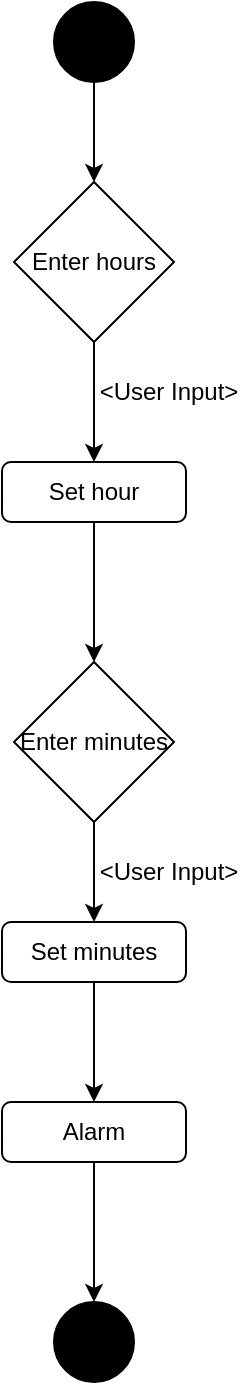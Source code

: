 <mxfile version="17.2.3" type="device"><diagram id="1b4lNE578k0gIrHNusJS" name="Page-1"><mxGraphModel dx="1422" dy="762" grid="1" gridSize="10" guides="1" tooltips="1" connect="1" arrows="1" fold="1" page="1" pageScale="1" pageWidth="850" pageHeight="1100" math="0" shadow="0"><root><mxCell id="0"/><mxCell id="1" parent="0"/><mxCell id="6JKn9_62yrSspDNGnoxe-31" style="edgeStyle=orthogonalEdgeStyle;rounded=0;orthogonalLoop=1;jettySize=auto;html=1;entryX=0.5;entryY=0;entryDx=0;entryDy=0;" parent="1" source="6JKn9_62yrSspDNGnoxe-2" target="6JKn9_62yrSspDNGnoxe-28" edge="1"><mxGeometry relative="1" as="geometry"/></mxCell><mxCell id="6JKn9_62yrSspDNGnoxe-2" value="" style="ellipse;whiteSpace=wrap;html=1;aspect=fixed;fillColor=#000000;" parent="1" vertex="1"><mxGeometry x="405" y="20" width="40" height="40" as="geometry"/></mxCell><mxCell id="nChodp4pPaq0Lc2LSw-g-5" style="edgeStyle=orthogonalEdgeStyle;rounded=0;orthogonalLoop=1;jettySize=auto;html=1;" edge="1" parent="1" source="6JKn9_62yrSspDNGnoxe-4" target="6JKn9_62yrSspDNGnoxe-6"><mxGeometry relative="1" as="geometry"/></mxCell><mxCell id="6JKn9_62yrSspDNGnoxe-4" value="Set hour" style="rounded=1;whiteSpace=wrap;html=1;fillColor=none;" parent="1" vertex="1"><mxGeometry x="379" y="250" width="92" height="30" as="geometry"/></mxCell><mxCell id="nChodp4pPaq0Lc2LSw-g-8" style="edgeStyle=orthogonalEdgeStyle;rounded=0;orthogonalLoop=1;jettySize=auto;html=1;entryX=0.5;entryY=0;entryDx=0;entryDy=0;" edge="1" parent="1" source="6JKn9_62yrSspDNGnoxe-5" target="6JKn9_62yrSspDNGnoxe-7"><mxGeometry relative="1" as="geometry"/></mxCell><mxCell id="6JKn9_62yrSspDNGnoxe-5" value="Set minutes" style="rounded=1;whiteSpace=wrap;html=1;fillColor=none;" parent="1" vertex="1"><mxGeometry x="379" y="480" width="92" height="30" as="geometry"/></mxCell><mxCell id="nChodp4pPaq0Lc2LSw-g-6" style="edgeStyle=orthogonalEdgeStyle;rounded=0;orthogonalLoop=1;jettySize=auto;html=1;entryX=0.5;entryY=0;entryDx=0;entryDy=0;" edge="1" parent="1" source="6JKn9_62yrSspDNGnoxe-6" target="6JKn9_62yrSspDNGnoxe-5"><mxGeometry relative="1" as="geometry"/></mxCell><mxCell id="6JKn9_62yrSspDNGnoxe-6" value="Enter minutes" style="rhombus;whiteSpace=wrap;html=1;" parent="1" vertex="1"><mxGeometry x="385" y="350" width="80" height="80" as="geometry"/></mxCell><mxCell id="nChodp4pPaq0Lc2LSw-g-11" style="edgeStyle=orthogonalEdgeStyle;rounded=0;orthogonalLoop=1;jettySize=auto;html=1;" edge="1" parent="1" source="6JKn9_62yrSspDNGnoxe-7" target="6JKn9_62yrSspDNGnoxe-20"><mxGeometry relative="1" as="geometry"/></mxCell><mxCell id="6JKn9_62yrSspDNGnoxe-7" value="Alarm" style="rounded=1;whiteSpace=wrap;html=1;fillColor=none;" parent="1" vertex="1"><mxGeometry x="379" y="570" width="92" height="30" as="geometry"/></mxCell><mxCell id="6JKn9_62yrSspDNGnoxe-20" value="" style="ellipse;whiteSpace=wrap;html=1;aspect=fixed;fillColor=#000000;" parent="1" vertex="1"><mxGeometry x="405" y="670" width="40" height="40" as="geometry"/></mxCell><mxCell id="6JKn9_62yrSspDNGnoxe-25" value="&amp;lt;User Input&amp;gt;" style="text;html=1;strokeColor=none;fillColor=none;align=center;verticalAlign=middle;whiteSpace=wrap;rounded=0;" parent="1" vertex="1"><mxGeometry x="425" y="200" width="75" height="30" as="geometry"/></mxCell><mxCell id="nChodp4pPaq0Lc2LSw-g-4" style="edgeStyle=orthogonalEdgeStyle;rounded=0;orthogonalLoop=1;jettySize=auto;html=1;entryX=0.5;entryY=0;entryDx=0;entryDy=0;" edge="1" parent="1" source="6JKn9_62yrSspDNGnoxe-28" target="6JKn9_62yrSspDNGnoxe-4"><mxGeometry relative="1" as="geometry"/></mxCell><mxCell id="6JKn9_62yrSspDNGnoxe-28" value="Enter hours" style="rhombus;whiteSpace=wrap;html=1;" parent="1" vertex="1"><mxGeometry x="385" y="110" width="80" height="80" as="geometry"/></mxCell><mxCell id="nChodp4pPaq0Lc2LSw-g-7" value="&amp;lt;User Input&amp;gt;" style="text;html=1;strokeColor=none;fillColor=none;align=center;verticalAlign=middle;whiteSpace=wrap;rounded=0;" vertex="1" parent="1"><mxGeometry x="425" y="440" width="75" height="30" as="geometry"/></mxCell></root></mxGraphModel></diagram></mxfile>